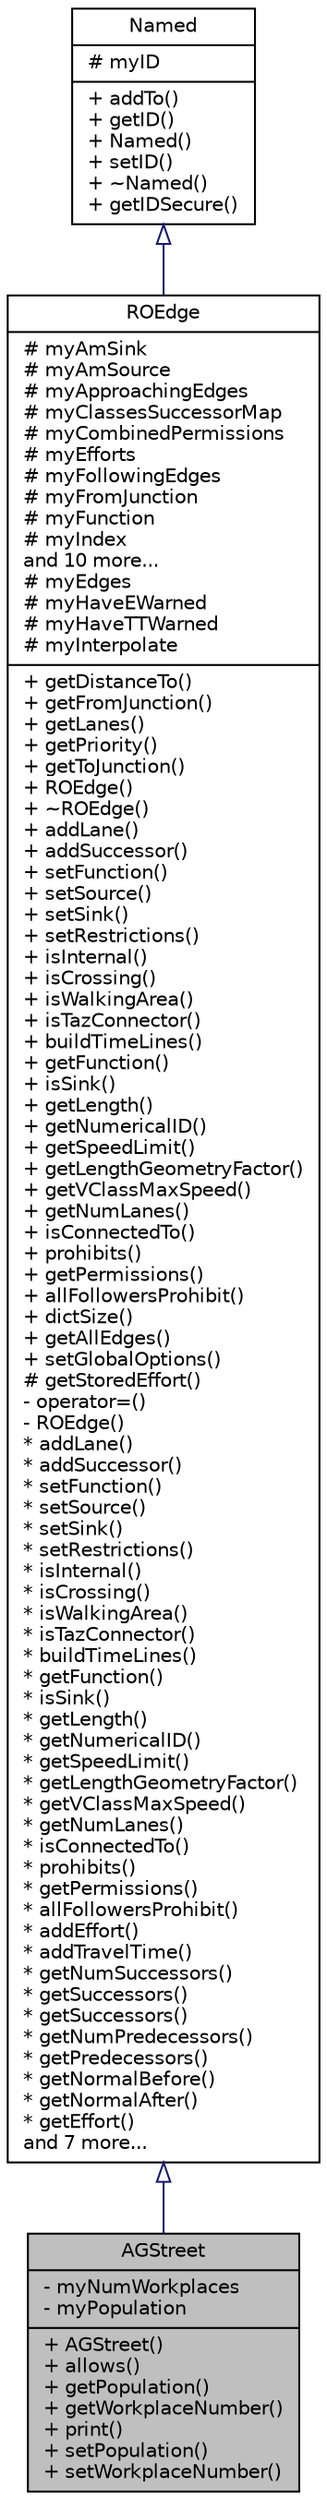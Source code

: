 digraph "AGStreet"
{
  edge [fontname="Helvetica",fontsize="10",labelfontname="Helvetica",labelfontsize="10"];
  node [fontname="Helvetica",fontsize="10",shape=record];
  Node0 [label="{AGStreet\n|- myNumWorkplaces\l- myPopulation\l|+ AGStreet()\l+ allows()\l+ getPopulation()\l+ getWorkplaceNumber()\l+ print()\l+ setPopulation()\l+ setWorkplaceNumber()\l}",height=0.2,width=0.4,color="black", fillcolor="grey75", style="filled", fontcolor="black"];
  Node1 -> Node0 [dir="back",color="midnightblue",fontsize="10",style="solid",arrowtail="onormal",fontname="Helvetica"];
  Node1 [label="{ROEdge\n|# myAmSink\l# myAmSource\l# myApproachingEdges\l# myClassesSuccessorMap\l# myCombinedPermissions\l# myEfforts\l# myFollowingEdges\l# myFromJunction\l# myFunction\l# myIndex\land 10 more...\l# myEdges\l# myHaveEWarned\l# myHaveTTWarned\l# myInterpolate\l|+ getDistanceTo()\l+ getFromJunction()\l+ getLanes()\l+ getPriority()\l+ getToJunction()\l+ ROEdge()\l+ ~ROEdge()\l+ addLane()\l+ addSuccessor()\l+ setFunction()\l+ setSource()\l+ setSink()\l+ setRestrictions()\l+ isInternal()\l+ isCrossing()\l+ isWalkingArea()\l+ isTazConnector()\l+ buildTimeLines()\l+ getFunction()\l+ isSink()\l+ getLength()\l+ getNumericalID()\l+ getSpeedLimit()\l+ getLengthGeometryFactor()\l+ getVClassMaxSpeed()\l+ getNumLanes()\l+ isConnectedTo()\l+ prohibits()\l+ getPermissions()\l+ allFollowersProhibit()\l+ dictSize()\l+ getAllEdges()\l+ setGlobalOptions()\l# getStoredEffort()\l- operator=()\l- ROEdge()\l* addLane()\l* addSuccessor()\l* setFunction()\l* setSource()\l* setSink()\l* setRestrictions()\l* isInternal()\l* isCrossing()\l* isWalkingArea()\l* isTazConnector()\l* buildTimeLines()\l* getFunction()\l* isSink()\l* getLength()\l* getNumericalID()\l* getSpeedLimit()\l* getLengthGeometryFactor()\l* getVClassMaxSpeed()\l* getNumLanes()\l* isConnectedTo()\l* prohibits()\l* getPermissions()\l* allFollowersProhibit()\l* addEffort()\l* addTravelTime()\l* getNumSuccessors()\l* getSuccessors()\l* getSuccessors()\l* getNumPredecessors()\l* getPredecessors()\l* getNormalBefore()\l* getNormalAfter()\l* getEffort()\land 7 more...\l}",height=0.2,width=0.4,color="black", fillcolor="white", style="filled",URL="$de/df5/class_r_o_edge.html",tooltip="A basic edge for routing applications. "];
  Node2 -> Node1 [dir="back",color="midnightblue",fontsize="10",style="solid",arrowtail="onormal",fontname="Helvetica"];
  Node2 [label="{Named\n|# myID\l|+ addTo()\l+ getID()\l+ Named()\l+ setID()\l+ ~Named()\l+ getIDSecure()\l}",height=0.2,width=0.4,color="black", fillcolor="white", style="filled",URL="$d5/dbf/class_named.html",tooltip="Base class for objects which have an id. "];
}
